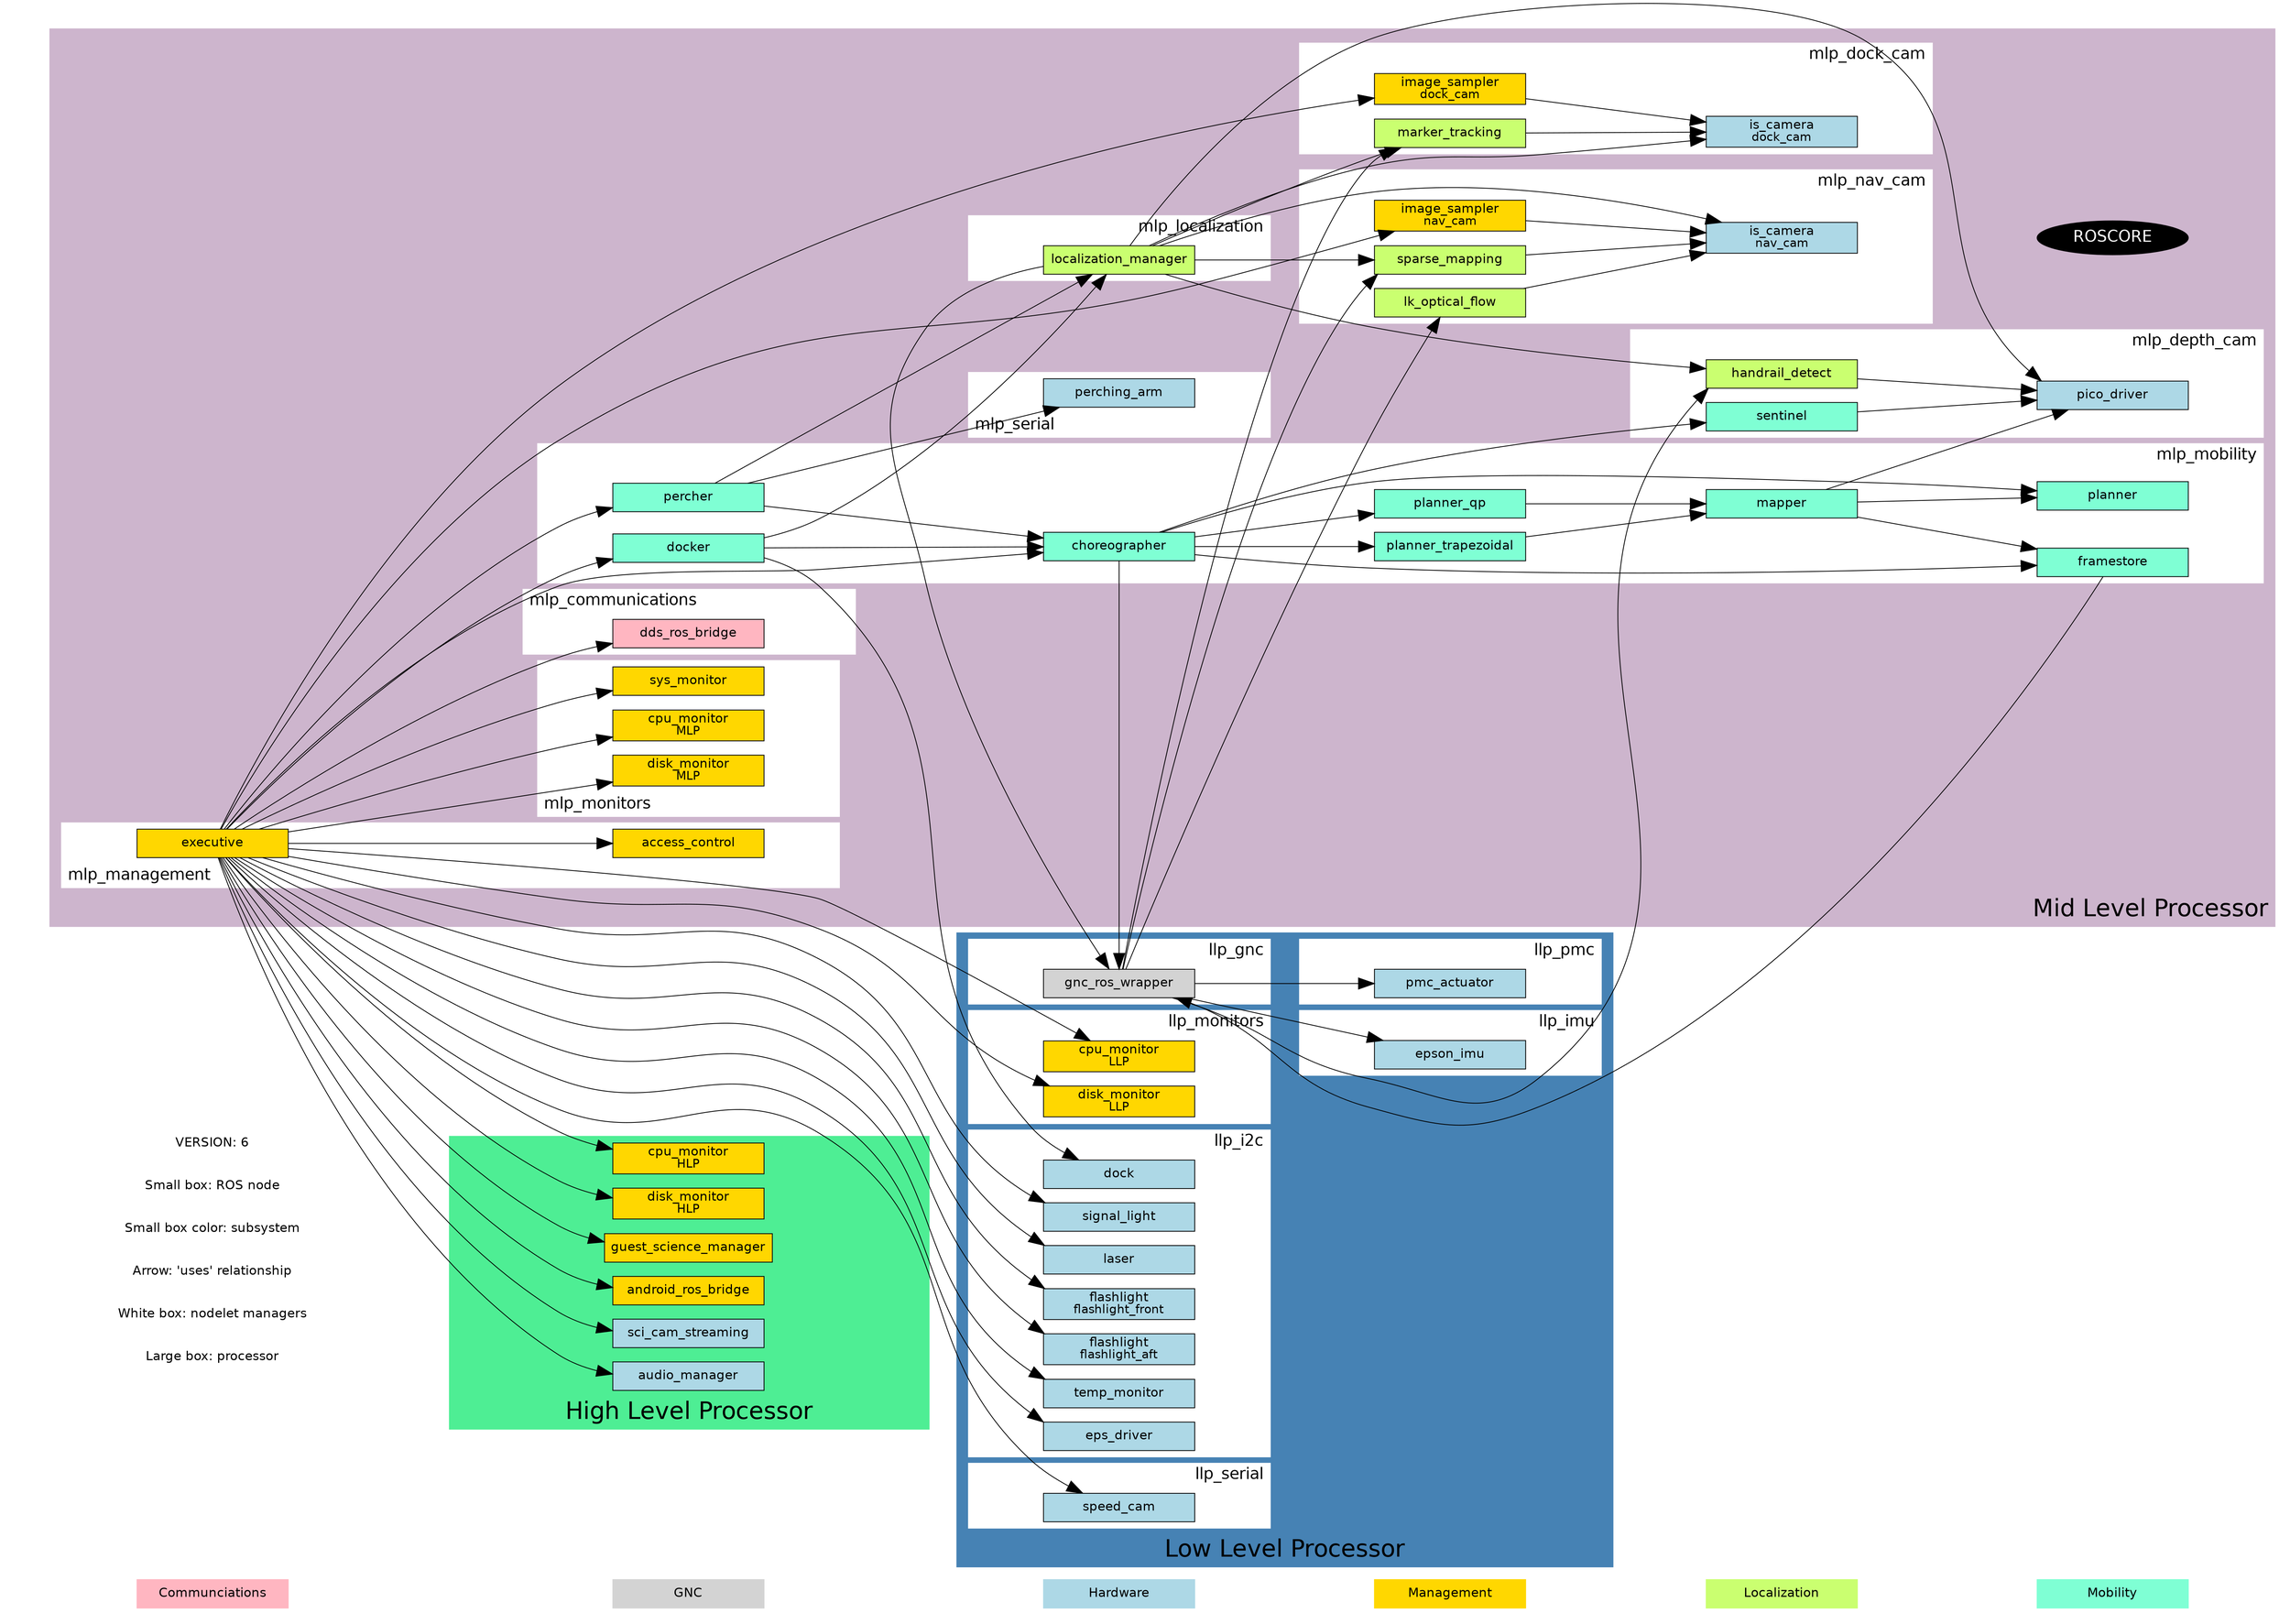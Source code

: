 # dot -Tpng freeflyer.dot -o freeflyer.png
digraph G {
  ratio = 0.7;
  rankdir = LR;
  node [shape=box, width=2.65, fontsize=16, fontname="helvetica"];
  edge [arrowsize=2, weight=2.];
  fontname = "helvetica";

  subgraph cluster_legend {
    edge[style=invis]
    k1[color=lightpink,style=filled,label=Communciations];
    k2[color=lightgrey,style=filled,label=GNC];
    k3[color=lightblue,style=filled,label=Hardware];
    k4[color=gold,style=filled,label=Management];
    k5[color=darkolivegreen1,style=filled,label=Localization];
    k6[color=aquamarine,style=filled,label=Mobility];
    k1 -> k2
    k2 -> k3
    k3 -> k4
    k4 -> k5
    k5 -> k6
    color = white;
  }

  subgraph cluster_note {
    edge[style=invis]
    l0[color=white,style=filled,label="VERSION: 6"];
    l1[color=white,style=filled,label="Small box: ROS node"];
    l2[color=white,style=filled,label="Small box color: subsystem"];
    l3[color=white,style=filled,label="Arrow: 'uses' relationship"];
    l4[color=white,style=filled,label="White box: nodelet managers"];
    l5[color=white,style=filled,label="Large box: processor"];
    color = white;
  }

  subgraph cluster_llp {

    node [style=filled];

    subgraph cluster_llp_imu {
      node [style=filled, fillcolor=lightblue, color=black];
      epson_imu;
      fontsize = 20;
      label = "llp_imu";
      labeljust = "r";
      labelloc = "t";
      color = white;
      style = filled;
    }

    subgraph cluster_llp_pmc {
      node [style=filled, fillcolor=lightblue, color=black];
      pmc_actuator;
      fontsize = 20;
      label = "llp_pmc";
      labeljust = "r";
      labelloc = "t";
      color = white;
      style = filled;
    }

    subgraph cluster_llp_gnc {
      node [style=filled, fillcolor=lightgrey, color=black];
      gnc_ros_wrapper;
      fontsize = 20;
      label = "llp_gnc";
      labeljust = "r";
      labelloc = "t";
      color = white;
      style = filled;
    }

    subgraph cluster_llp_monitors {
      node [style=filled, fillcolor=gold, color=black];
      llp_cpu_monitor[label=<cpu_monitor<BR /><FONT POINT-SIZE="15">LLP</FONT>>];
      llp_disk_monitor[label=<disk_monitor<BR /><FONT POINT-SIZE="15">LLP</FONT>>];
      fontsize = 20;
      label = "llp_monitors";
      labeljust = "r";
      labelloc = "t";
      color = white;
      style = filled;
    }

    subgraph cluster_llp_i2c {
      node [style=filled, fillcolor=lightblue, color=black];
      signal_light;
      laser;
      dock;
      flashlight_front[label=<flashlight<BR /><FONT POINT-SIZE="15">flashlight_front</FONT>>];
      flashlight_aft[label=<flashlight<BR /><FONT POINT-SIZE="15">flashlight_aft</FONT>>];
      temp_monitor;
      eps_driver;
      fontsize = 20;
      label = "llp_i2c";
      labeljust = "r";
      labelloc = "t";
      color = white;
      style = filled;
    }

    subgraph cluster_llp_serial {
      node [style=filled, fillcolor=lightblue, color=black];
      speed_cam;
      fontsize = 20;
      label = "llp_serial";
      labeljust = "r";
      labelloc = "t";
      color = white;
      style = filled;
    }

    fontsize = 30;
    label = "Low Level Processor";
    labelloc = "b";
    color = steelblue;
    style = filled;
  }

  subgraph cluster_mlp {
  
    node [style=filled];

    subgraph cluster_mlp_monitors {
      node [style=filled, fillcolor=gold, color=black];
      mlp_cpu_monitor[label=<cpu_monitor<BR /><FONT POINT-SIZE="15">MLP</FONT>>];
      mlp_disk_monitor[label=<disk_monitor<BR /><FONT POINT-SIZE="15">MLP</FONT>>];
      sys_monitor;
      fontsize = 20;
      label = "mlp_monitors";
      labeljust = "l";
      labelloc = "b";
      color = white;
      style = filled;
    }

    subgraph cluster_mlp_management {
      node [style=filled, fillcolor=gold, color=black];
      access_control;
      executive -> {access_control, sys_monitor};
      fontsize = 20;
      label = "mlp_management";
      labeljust = "l";
      labelloc = "b";
      color = white;
      style = filled;
    }

    subgraph cluster_mlp_localization {
      node [style=filled, fillcolor=darkolivegreen1, color=black];
      localization_manager;
      fontsize = 20;
      label = "mlp_localization";
      labeljust = "r";
      labelloc = "t";
      color = white;
      style = filled;
    }

    subgraph cluster_mlp_communications {
      node [style=filled, fillcolor=lightpink, color=black];
      dds_ros_bridge;
      fontsize = 20;
      label = "mlp_communications";
      labeljust = "l";
      labelloc = "t";
      color = white;
      style = filled;
    }

    subgraph cluster_mlp_mobility {
      node [style=filled, fillcolor=aquamarine, color=black];
      mapper -> planner;
      mapper -> framestore;
      planner_qp -> mapper;
      planner_trapezoidal -> mapper;
      choreographer -> {planner, planner_trapezoidal, planner_qp};
      docker -> {choreographer};
      percher -> {choreographer};
      choreographer -> framestore;
      framestore;
      fontsize = 20;
      label = "mlp_mobility";
      labeljust = "r";
      labelloc = "t";
      color = white;
      style = filled;
    }

    subgraph cluster_mlp_depth_cam {
      node [style=filled, fillcolor=darkolivegreen1, color=black];
      pico_driver[fillcolor=lightblue];
      handrail_detect -> pico_driver;
      sentinel[fillcolor=aquamarine];
      fontsize = 20;
      label = "mlp_depth_cam";
      labeljust = "r";
      labelloc = "t";
      color = white;
      style = filled;
    }


    subgraph cluster_mlp_serial {
      node [style=filled, fillcolor=lightblue, color=black];
      perching_arm;
      fontsize = 20;
      label = "mlp_serial";
      labeljust = "l";
      labelloc = "b";
      color = white;
      style = filled;
    }

    subgraph cluster_mlp_nav_cam {
      node [style=filled, fillcolor=darkolivegreen1, color=black];
      nav_cam[fillcolor=lightblue, label=<is_camera<BR /><FONT POINT-SIZE="15">nav_cam</FONT>>];
      nav_sampler[fillcolor=gold,label=<image_sampler<BR /><FONT POINT-SIZE="15">nav_cam</FONT>>];
      nav_sampler -> nav_cam;
      sparse_mapping -> nav_cam;
      lk_optical_flow -> nav_cam;
      fontsize = 20;
      label = "mlp_nav_cam";
      labeljust = "r";
      labelloc = "t";
      color = white;
      style = filled;
    }

    subgraph cluster_mlp_dock_cam {
      node [style=filled, fillcolor=darkolivegreen1, color=black];
      dock_cam[fillcolor=lightblue, label=<is_camera<BR /><FONT POINT-SIZE="15">dock_cam</FONT>>];
      dock_sampler[fillcolor=gold,label=<image_sampler<BR /><FONT POINT-SIZE="15">dock_cam</FONT>>];
      dock_sampler -> dock_cam;
      marker_tracking -> dock_cam;
      fontsize = 20;
      label = "mlp_dock_cam";
      labeljust = "r";
      labelloc = "t";
      color = white;
      style = filled;
    }



    core [color=black,fontcolor=white,label="ROSCORE",shape=ellipse,fontsize=20];
    nav_cam -> core [style=invis];

    fontsize = 30;
    label = "Mid Level Processor";
    labeljust = "r";
    labelloc = "b";
    color = thistle3;
    style = filled;
  }

  subgraph cluster_hlp {
  
    node [style=filled, fillcolor=gold, color=black];
    sci_cam_streaming[fillcolor=lightblue];
    audio_manager[fillcolor=lightblue];
    hlp_cpu_monitor[label=<cpu_monitor<BR /><FONT POINT-SIZE="15">HLP</FONT>>];
    hlp_disk_monitor[label=<disk_monitor<BR /><FONT POINT-SIZE="15">HLP</FONT>>];
    guest_science_manager;
    android_ros_bridge;

    fontsize = 30;
    label = "High Level Processor";
    labelloc = "b";
    color = seagreen2;
    style = "filled";
  }

  # Inter-nodelet relationship
  gnc_ros_wrapper -> {pmc_actuator, epson_imu, handrail_detect, sparse_mapping, marker_tracking, lk_optical_flow};
  executive -> dds_ros_bridge;
  executive -> {nav_sampler, dock_sampler, choreographer, percher, docker};
  executive -> {hlp_cpu_monitor, hlp_disk_monitor};
  executive -> {mlp_cpu_monitor, mlp_disk_monitor};
  executive -> {llp_cpu_monitor, llp_disk_monitor};
  executive -> {sci_cam_streaming, audio_manager, guest_science_manager, android_ros_bridge};
  executive -> {laser, flashlight_front, flashlight_aft, eps_driver, temp_monitor, speed_cam, signal_light}
  framestore -> {gnc_ros_wrapper};
  localization_manager -> {gnc_ros_wrapper};
  choreographer -> {gnc_ros_wrapper, sentinel};
  docker -> {localization_manager, dock};
  percher -> {localization_manager, perching_arm};
  localization_manager -> {pico_driver, dock_cam, nav_cam, sparse_mapping, handrail_detect, marker_tracking};
  sentinel -> pico_driver;
  mapper -> pico_driver;
}